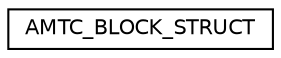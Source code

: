 digraph "圖形化之類別階層"
{
  edge [fontname="Helvetica",fontsize="10",labelfontname="Helvetica",labelfontsize="10"];
  node [fontname="Helvetica",fontsize="10",shape=record];
  rankdir="LR";
  Node1 [label="AMTC_BLOCK_STRUCT",height=0.2,width=0.4,color="black", fillcolor="white", style="filled",URL="$struct_a_m_t_c___b_l_o_c_k___s_t_r_u_c_t.html"];
}
